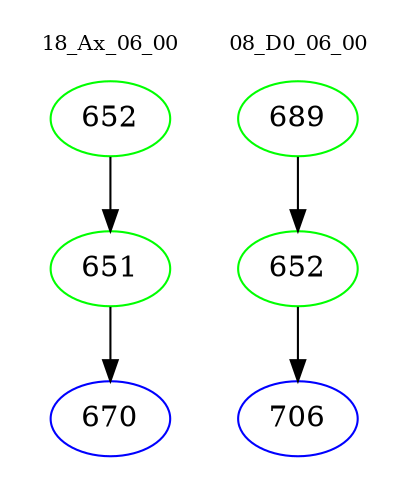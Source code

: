 digraph{
subgraph cluster_0 {
color = white
label = "18_Ax_06_00";
fontsize=10;
T0_652 [label="652", color="green"]
T0_652 -> T0_651 [color="black"]
T0_651 [label="651", color="green"]
T0_651 -> T0_670 [color="black"]
T0_670 [label="670", color="blue"]
}
subgraph cluster_1 {
color = white
label = "08_D0_06_00";
fontsize=10;
T1_689 [label="689", color="green"]
T1_689 -> T1_652 [color="black"]
T1_652 [label="652", color="green"]
T1_652 -> T1_706 [color="black"]
T1_706 [label="706", color="blue"]
}
}
